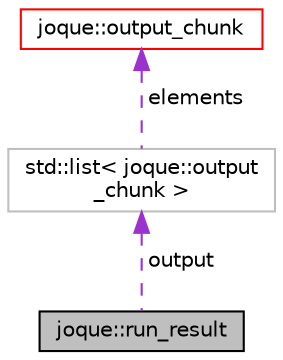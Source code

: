 digraph "joque::run_result"
{
 // LATEX_PDF_SIZE
  edge [fontname="Helvetica",fontsize="10",labelfontname="Helvetica",labelfontsize="10"];
  node [fontname="Helvetica",fontsize="10",shape=record];
  Node1 [label="joque::run_result",height=0.2,width=0.4,color="black", fillcolor="grey75", style="filled", fontcolor="black",tooltip="Result of single traits run call. Information is stored in run record."];
  Node2 -> Node1 [dir="back",color="darkorchid3",fontsize="10",style="dashed",label=" output" ,fontname="Helvetica"];
  Node2 [label="std::list\< joque::output\l_chunk \>",height=0.2,width=0.4,color="grey75", fillcolor="white", style="filled",tooltip=" "];
  Node3 -> Node2 [dir="back",color="darkorchid3",fontsize="10",style="dashed",label=" elements" ,fontname="Helvetica"];
  Node3 [label="joque::output_chunk",height=0.2,width=0.4,color="red", fillcolor="white", style="filled",URL="$structjoque_1_1output__chunk.html",tooltip=" "];
}
